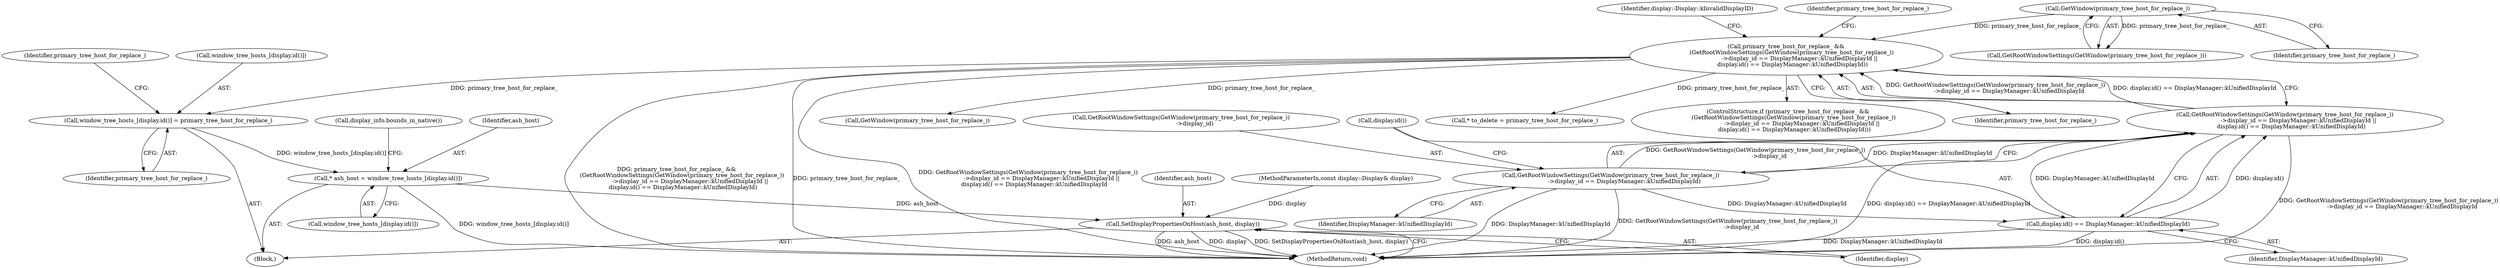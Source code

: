 digraph "0_Chrome_62b8b6e168a12263aab6b88dbef0b900cc37309f_3@array" {
"1000180" [label="(Call,window_tree_hosts_[display.id()] = primary_tree_host_for_replace_)"];
"1000104" [label="(Call,primary_tree_host_for_replace_ &&\n      (GetRootWindowSettings(GetWindow(primary_tree_host_for_replace_))\n               ->display_id == DisplayManager::kUnifiedDisplayId ||\n       display.id() == DisplayManager::kUnifiedDisplayId))"];
"1000110" [label="(Call,GetWindow(primary_tree_host_for_replace_))"];
"1000106" [label="(Call,GetRootWindowSettings(GetWindow(primary_tree_host_for_replace_))\n               ->display_id == DisplayManager::kUnifiedDisplayId ||\n       display.id() == DisplayManager::kUnifiedDisplayId)"];
"1000107" [label="(Call,GetRootWindowSettings(GetWindow(primary_tree_host_for_replace_))\n               ->display_id == DisplayManager::kUnifiedDisplayId)"];
"1000114" [label="(Call,display.id() == DisplayManager::kUnifiedDisplayId)"];
"1000201" [label="(Call,* ash_host = window_tree_hosts_[display.id()])"];
"1000208" [label="(Call,SetDisplayPropertiesOnHost(ash_host, display))"];
"1000188" [label="(Call,GetWindow(primary_tree_host_for_replace_))"];
"1000180" [label="(Call,window_tree_hosts_[display.id()] = primary_tree_host_for_replace_)"];
"1000104" [label="(Call,primary_tree_host_for_replace_ &&\n      (GetRootWindowSettings(GetWindow(primary_tree_host_for_replace_))\n               ->display_id == DisplayManager::kUnifiedDisplayId ||\n       display.id() == DisplayManager::kUnifiedDisplayId))"];
"1000111" [label="(Identifier,primary_tree_host_for_replace_)"];
"1000109" [label="(Call,GetRootWindowSettings(GetWindow(primary_tree_host_for_replace_)))"];
"1000210" [label="(Identifier,display)"];
"1000189" [label="(Identifier,primary_tree_host_for_replace_)"];
"1000110" [label="(Call,GetWindow(primary_tree_host_for_replace_))"];
"1000113" [label="(Identifier,DisplayManager::kUnifiedDisplayId)"];
"1000184" [label="(Identifier,primary_tree_host_for_replace_)"];
"1000119" [label="(Identifier,display::Display::kInvalidDisplayID)"];
"1000101" [label="(MethodParameterIn,const display::Display& display)"];
"1000138" [label="(Call,* to_delete = primary_tree_host_for_replace_)"];
"1000108" [label="(Call,GetRootWindowSettings(GetWindow(primary_tree_host_for_replace_))\n               ->display_id)"];
"1000203" [label="(Call,window_tree_hosts_[display.id()])"];
"1000207" [label="(Call,display_info.bounds_in_native())"];
"1000107" [label="(Call,GetRootWindowSettings(GetWindow(primary_tree_host_for_replace_))\n               ->display_id == DisplayManager::kUnifiedDisplayId)"];
"1000103" [label="(ControlStructure,if (primary_tree_host_for_replace_ &&\n      (GetRootWindowSettings(GetWindow(primary_tree_host_for_replace_))\n               ->display_id == DisplayManager::kUnifiedDisplayId ||\n       display.id() == DisplayManager::kUnifiedDisplayId)))"];
"1000106" [label="(Call,GetRootWindowSettings(GetWindow(primary_tree_host_for_replace_))\n               ->display_id == DisplayManager::kUnifiedDisplayId ||\n       display.id() == DisplayManager::kUnifiedDisplayId)"];
"1000202" [label="(Identifier,ash_host)"];
"1000116" [label="(Identifier,DisplayManager::kUnifiedDisplayId)"];
"1000201" [label="(Call,* ash_host = window_tree_hosts_[display.id()])"];
"1000115" [label="(Call,display.id())"];
"1000174" [label="(Block,)"];
"1000114" [label="(Call,display.id() == DisplayManager::kUnifiedDisplayId)"];
"1000231" [label="(MethodReturn,void)"];
"1000173" [label="(Identifier,primary_tree_host_for_replace_)"];
"1000209" [label="(Identifier,ash_host)"];
"1000105" [label="(Identifier,primary_tree_host_for_replace_)"];
"1000208" [label="(Call,SetDisplayPropertiesOnHost(ash_host, display))"];
"1000181" [label="(Call,window_tree_hosts_[display.id()])"];
"1000180" -> "1000174"  [label="AST: "];
"1000180" -> "1000184"  [label="CFG: "];
"1000181" -> "1000180"  [label="AST: "];
"1000184" -> "1000180"  [label="AST: "];
"1000189" -> "1000180"  [label="CFG: "];
"1000104" -> "1000180"  [label="DDG: primary_tree_host_for_replace_"];
"1000180" -> "1000201"  [label="DDG: window_tree_hosts_[display.id()]"];
"1000104" -> "1000103"  [label="AST: "];
"1000104" -> "1000105"  [label="CFG: "];
"1000104" -> "1000106"  [label="CFG: "];
"1000105" -> "1000104"  [label="AST: "];
"1000106" -> "1000104"  [label="AST: "];
"1000119" -> "1000104"  [label="CFG: "];
"1000173" -> "1000104"  [label="CFG: "];
"1000104" -> "1000231"  [label="DDG: primary_tree_host_for_replace_ &&\n      (GetRootWindowSettings(GetWindow(primary_tree_host_for_replace_))\n               ->display_id == DisplayManager::kUnifiedDisplayId ||\n       display.id() == DisplayManager::kUnifiedDisplayId)"];
"1000104" -> "1000231"  [label="DDG: primary_tree_host_for_replace_"];
"1000104" -> "1000231"  [label="DDG: GetRootWindowSettings(GetWindow(primary_tree_host_for_replace_))\n               ->display_id == DisplayManager::kUnifiedDisplayId ||\n       display.id() == DisplayManager::kUnifiedDisplayId"];
"1000110" -> "1000104"  [label="DDG: primary_tree_host_for_replace_"];
"1000106" -> "1000104"  [label="DDG: GetRootWindowSettings(GetWindow(primary_tree_host_for_replace_))\n               ->display_id == DisplayManager::kUnifiedDisplayId"];
"1000106" -> "1000104"  [label="DDG: display.id() == DisplayManager::kUnifiedDisplayId"];
"1000104" -> "1000138"  [label="DDG: primary_tree_host_for_replace_"];
"1000104" -> "1000188"  [label="DDG: primary_tree_host_for_replace_"];
"1000110" -> "1000109"  [label="AST: "];
"1000110" -> "1000111"  [label="CFG: "];
"1000111" -> "1000110"  [label="AST: "];
"1000109" -> "1000110"  [label="CFG: "];
"1000110" -> "1000109"  [label="DDG: primary_tree_host_for_replace_"];
"1000106" -> "1000107"  [label="CFG: "];
"1000106" -> "1000114"  [label="CFG: "];
"1000107" -> "1000106"  [label="AST: "];
"1000114" -> "1000106"  [label="AST: "];
"1000106" -> "1000231"  [label="DDG: GetRootWindowSettings(GetWindow(primary_tree_host_for_replace_))\n               ->display_id == DisplayManager::kUnifiedDisplayId"];
"1000106" -> "1000231"  [label="DDG: display.id() == DisplayManager::kUnifiedDisplayId"];
"1000107" -> "1000106"  [label="DDG: GetRootWindowSettings(GetWindow(primary_tree_host_for_replace_))\n               ->display_id"];
"1000107" -> "1000106"  [label="DDG: DisplayManager::kUnifiedDisplayId"];
"1000114" -> "1000106"  [label="DDG: display.id()"];
"1000114" -> "1000106"  [label="DDG: DisplayManager::kUnifiedDisplayId"];
"1000107" -> "1000113"  [label="CFG: "];
"1000108" -> "1000107"  [label="AST: "];
"1000113" -> "1000107"  [label="AST: "];
"1000115" -> "1000107"  [label="CFG: "];
"1000107" -> "1000231"  [label="DDG: GetRootWindowSettings(GetWindow(primary_tree_host_for_replace_))\n               ->display_id"];
"1000107" -> "1000231"  [label="DDG: DisplayManager::kUnifiedDisplayId"];
"1000107" -> "1000114"  [label="DDG: DisplayManager::kUnifiedDisplayId"];
"1000114" -> "1000116"  [label="CFG: "];
"1000115" -> "1000114"  [label="AST: "];
"1000116" -> "1000114"  [label="AST: "];
"1000114" -> "1000231"  [label="DDG: display.id()"];
"1000114" -> "1000231"  [label="DDG: DisplayManager::kUnifiedDisplayId"];
"1000201" -> "1000174"  [label="AST: "];
"1000201" -> "1000203"  [label="CFG: "];
"1000202" -> "1000201"  [label="AST: "];
"1000203" -> "1000201"  [label="AST: "];
"1000207" -> "1000201"  [label="CFG: "];
"1000201" -> "1000231"  [label="DDG: window_tree_hosts_[display.id()]"];
"1000201" -> "1000208"  [label="DDG: ash_host"];
"1000208" -> "1000174"  [label="AST: "];
"1000208" -> "1000210"  [label="CFG: "];
"1000209" -> "1000208"  [label="AST: "];
"1000210" -> "1000208"  [label="AST: "];
"1000231" -> "1000208"  [label="CFG: "];
"1000208" -> "1000231"  [label="DDG: ash_host"];
"1000208" -> "1000231"  [label="DDG: display"];
"1000208" -> "1000231"  [label="DDG: SetDisplayPropertiesOnHost(ash_host, display)"];
"1000101" -> "1000208"  [label="DDG: display"];
}
